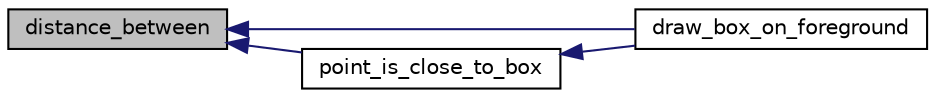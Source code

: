 digraph "distance_between"
{
  edge [fontname="Helvetica",fontsize="10",labelfontname="Helvetica",labelfontsize="10"];
  node [fontname="Helvetica",fontsize="10",shape=record];
  rankdir="LR";
  Node18 [label="distance_between",height=0.2,width=0.4,color="black", fillcolor="grey75", style="filled", fontcolor="black"];
  Node18 -> Node19 [dir="back",color="midnightblue",fontsize="10",style="solid",fontname="Helvetica"];
  Node19 [label="draw_box_on_foreground",height=0.2,width=0.4,color="black", fillcolor="white", style="filled",URL="$_i_p__ledge__detect_8cpp.html#a2f9a739640ae7fa798717423b6d3813c"];
  Node18 -> Node20 [dir="back",color="midnightblue",fontsize="10",style="solid",fontname="Helvetica"];
  Node20 [label="point_is_close_to_box",height=0.2,width=0.4,color="black", fillcolor="white", style="filled",URL="$_i_p__ledge__detect_8cpp.html#a095940e0661c2f902fb5b8722a73e299"];
  Node20 -> Node19 [dir="back",color="midnightblue",fontsize="10",style="solid",fontname="Helvetica"];
}
